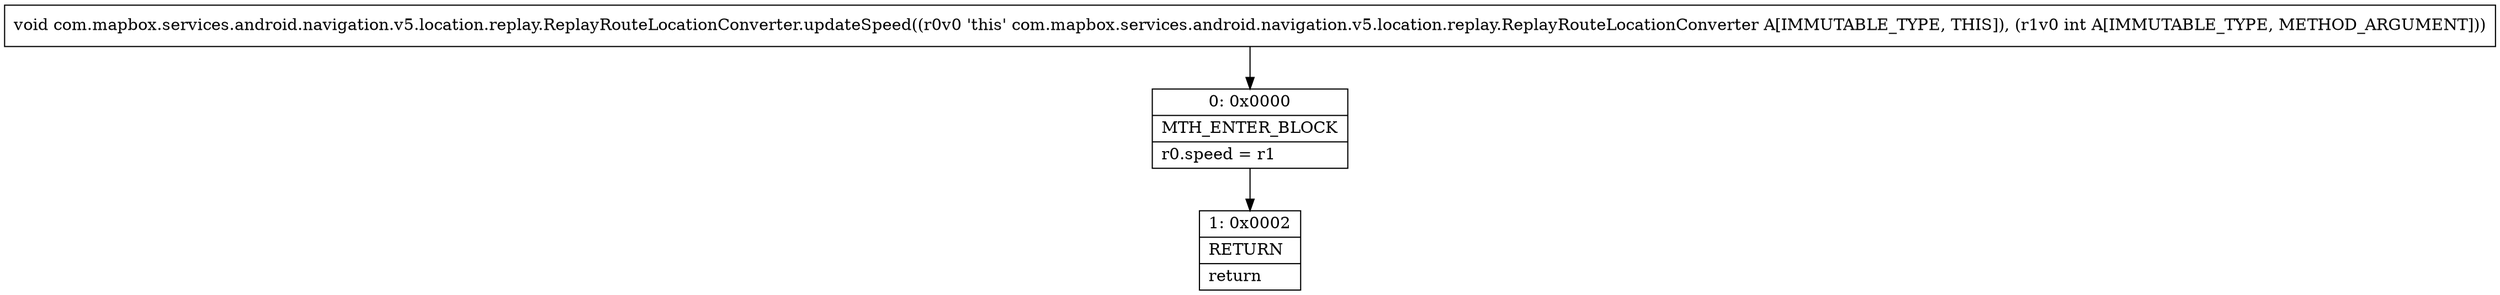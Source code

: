 digraph "CFG forcom.mapbox.services.android.navigation.v5.location.replay.ReplayRouteLocationConverter.updateSpeed(I)V" {
Node_0 [shape=record,label="{0\:\ 0x0000|MTH_ENTER_BLOCK\l|r0.speed = r1\l}"];
Node_1 [shape=record,label="{1\:\ 0x0002|RETURN\l|return\l}"];
MethodNode[shape=record,label="{void com.mapbox.services.android.navigation.v5.location.replay.ReplayRouteLocationConverter.updateSpeed((r0v0 'this' com.mapbox.services.android.navigation.v5.location.replay.ReplayRouteLocationConverter A[IMMUTABLE_TYPE, THIS]), (r1v0 int A[IMMUTABLE_TYPE, METHOD_ARGUMENT])) }"];
MethodNode -> Node_0;
Node_0 -> Node_1;
}


